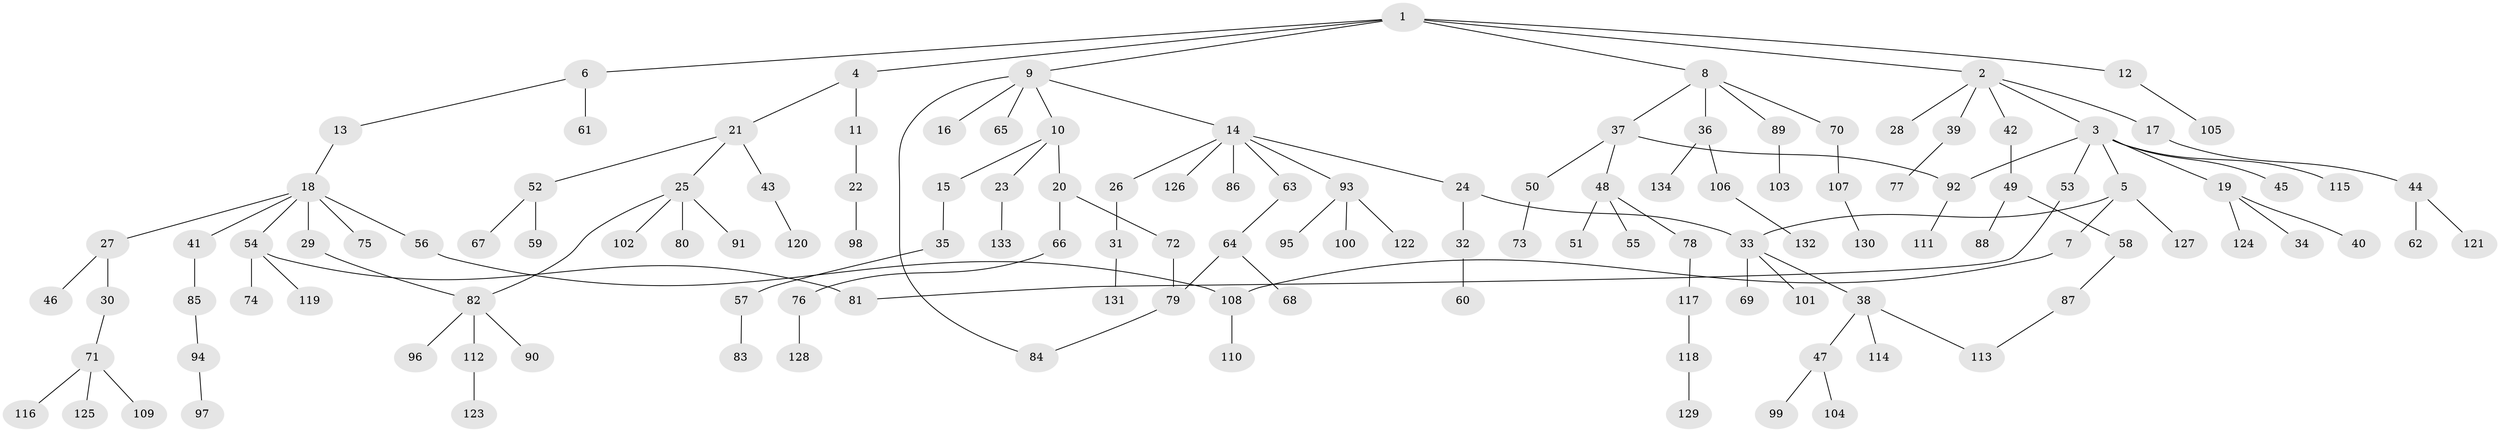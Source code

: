 // coarse degree distribution, {10: 0.010869565217391304, 6: 0.043478260869565216, 7: 0.03260869565217391, 3: 0.09782608695652174, 4: 0.05434782608695652, 2: 0.2391304347826087, 1: 0.5108695652173914, 5: 0.010869565217391304}
// Generated by graph-tools (version 1.1) at 2025/41/03/06/25 10:41:30]
// undirected, 134 vertices, 141 edges
graph export_dot {
graph [start="1"]
  node [color=gray90,style=filled];
  1;
  2;
  3;
  4;
  5;
  6;
  7;
  8;
  9;
  10;
  11;
  12;
  13;
  14;
  15;
  16;
  17;
  18;
  19;
  20;
  21;
  22;
  23;
  24;
  25;
  26;
  27;
  28;
  29;
  30;
  31;
  32;
  33;
  34;
  35;
  36;
  37;
  38;
  39;
  40;
  41;
  42;
  43;
  44;
  45;
  46;
  47;
  48;
  49;
  50;
  51;
  52;
  53;
  54;
  55;
  56;
  57;
  58;
  59;
  60;
  61;
  62;
  63;
  64;
  65;
  66;
  67;
  68;
  69;
  70;
  71;
  72;
  73;
  74;
  75;
  76;
  77;
  78;
  79;
  80;
  81;
  82;
  83;
  84;
  85;
  86;
  87;
  88;
  89;
  90;
  91;
  92;
  93;
  94;
  95;
  96;
  97;
  98;
  99;
  100;
  101;
  102;
  103;
  104;
  105;
  106;
  107;
  108;
  109;
  110;
  111;
  112;
  113;
  114;
  115;
  116;
  117;
  118;
  119;
  120;
  121;
  122;
  123;
  124;
  125;
  126;
  127;
  128;
  129;
  130;
  131;
  132;
  133;
  134;
  1 -- 2;
  1 -- 4;
  1 -- 6;
  1 -- 8;
  1 -- 9;
  1 -- 12;
  2 -- 3;
  2 -- 17;
  2 -- 28;
  2 -- 39;
  2 -- 42;
  3 -- 5;
  3 -- 19;
  3 -- 45;
  3 -- 53;
  3 -- 115;
  3 -- 92;
  4 -- 11;
  4 -- 21;
  5 -- 7;
  5 -- 33;
  5 -- 127;
  6 -- 13;
  6 -- 61;
  7 -- 108;
  8 -- 36;
  8 -- 37;
  8 -- 70;
  8 -- 89;
  9 -- 10;
  9 -- 14;
  9 -- 16;
  9 -- 65;
  9 -- 84;
  10 -- 15;
  10 -- 20;
  10 -- 23;
  11 -- 22;
  12 -- 105;
  13 -- 18;
  14 -- 24;
  14 -- 26;
  14 -- 63;
  14 -- 86;
  14 -- 93;
  14 -- 126;
  15 -- 35;
  17 -- 44;
  18 -- 27;
  18 -- 29;
  18 -- 41;
  18 -- 54;
  18 -- 56;
  18 -- 75;
  19 -- 34;
  19 -- 40;
  19 -- 124;
  20 -- 66;
  20 -- 72;
  21 -- 25;
  21 -- 43;
  21 -- 52;
  22 -- 98;
  23 -- 133;
  24 -- 32;
  24 -- 33;
  25 -- 80;
  25 -- 91;
  25 -- 102;
  25 -- 82;
  26 -- 31;
  27 -- 30;
  27 -- 46;
  29 -- 82;
  30 -- 71;
  31 -- 131;
  32 -- 60;
  33 -- 38;
  33 -- 69;
  33 -- 101;
  35 -- 57;
  36 -- 106;
  36 -- 134;
  37 -- 48;
  37 -- 50;
  37 -- 92;
  38 -- 47;
  38 -- 114;
  38 -- 113;
  39 -- 77;
  41 -- 85;
  42 -- 49;
  43 -- 120;
  44 -- 62;
  44 -- 121;
  47 -- 99;
  47 -- 104;
  48 -- 51;
  48 -- 55;
  48 -- 78;
  49 -- 58;
  49 -- 88;
  50 -- 73;
  52 -- 59;
  52 -- 67;
  53 -- 81;
  54 -- 74;
  54 -- 81;
  54 -- 119;
  56 -- 108;
  57 -- 83;
  58 -- 87;
  63 -- 64;
  64 -- 68;
  64 -- 79;
  66 -- 76;
  70 -- 107;
  71 -- 109;
  71 -- 116;
  71 -- 125;
  72 -- 79;
  76 -- 128;
  78 -- 117;
  79 -- 84;
  82 -- 90;
  82 -- 96;
  82 -- 112;
  85 -- 94;
  87 -- 113;
  89 -- 103;
  92 -- 111;
  93 -- 95;
  93 -- 100;
  93 -- 122;
  94 -- 97;
  106 -- 132;
  107 -- 130;
  108 -- 110;
  112 -- 123;
  117 -- 118;
  118 -- 129;
}
